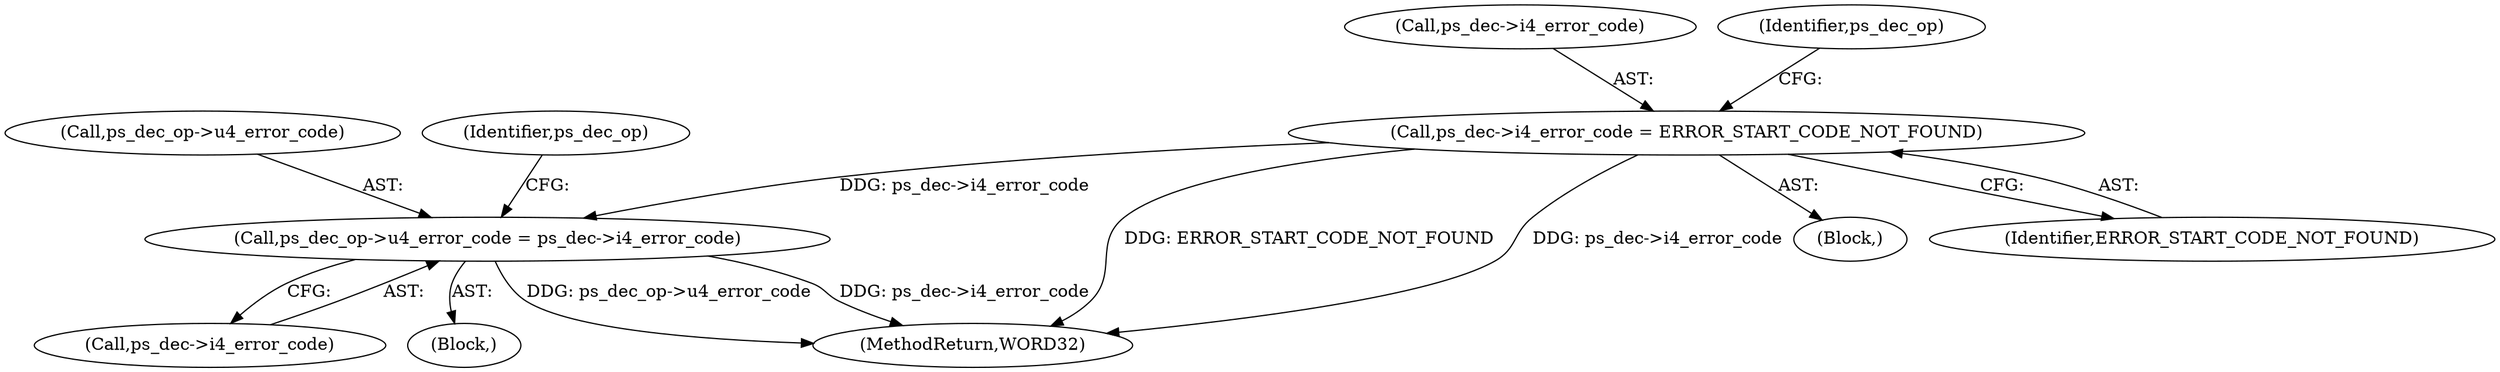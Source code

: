 digraph "0_Android_326fe991a4b7971e8aeaf4ac775491dd8abd85bb@pointer" {
"1001256" [label="(Call,ps_dec_op->u4_error_code = ps_dec->i4_error_code)"];
"1001234" [label="(Call,ps_dec->i4_error_code = ERROR_START_CODE_NOT_FOUND)"];
"1001260" [label="(Call,ps_dec->i4_error_code)"];
"1001257" [label="(Call,ps_dec_op->u4_error_code)"];
"1001233" [label="(Block,)"];
"1001256" [label="(Call,ps_dec_op->u4_error_code = ps_dec->i4_error_code)"];
"1001235" [label="(Call,ps_dec->i4_error_code)"];
"1001238" [label="(Identifier,ERROR_START_CODE_NOT_FOUND)"];
"1001234" [label="(Call,ps_dec->i4_error_code = ERROR_START_CODE_NOT_FOUND)"];
"1001252" [label="(Block,)"];
"1001241" [label="(Identifier,ps_dec_op)"];
"1002147" [label="(MethodReturn,WORD32)"];
"1001265" [label="(Identifier,ps_dec_op)"];
"1001256" -> "1001252"  [label="AST: "];
"1001256" -> "1001260"  [label="CFG: "];
"1001257" -> "1001256"  [label="AST: "];
"1001260" -> "1001256"  [label="AST: "];
"1001265" -> "1001256"  [label="CFG: "];
"1001256" -> "1002147"  [label="DDG: ps_dec_op->u4_error_code"];
"1001256" -> "1002147"  [label="DDG: ps_dec->i4_error_code"];
"1001234" -> "1001256"  [label="DDG: ps_dec->i4_error_code"];
"1001234" -> "1001233"  [label="AST: "];
"1001234" -> "1001238"  [label="CFG: "];
"1001235" -> "1001234"  [label="AST: "];
"1001238" -> "1001234"  [label="AST: "];
"1001241" -> "1001234"  [label="CFG: "];
"1001234" -> "1002147"  [label="DDG: ERROR_START_CODE_NOT_FOUND"];
"1001234" -> "1002147"  [label="DDG: ps_dec->i4_error_code"];
}
